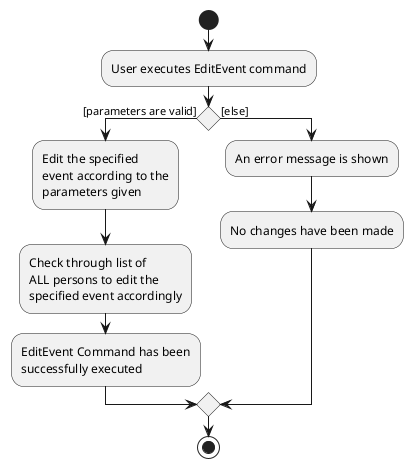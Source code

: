 @startuml
start
:User executes EditEvent command;

'Since the beta syntax does not support placing the condition outside the
'diamond we place it as the true branch instead.

if () then ([parameters are valid])
    :Edit the specified
    event according to the
    parameters given;
    :Check through list of
    ALL persons to edit the
    specified event accordingly;
    :EditEvent Command has been
    successfully executed;
else ([else])
    :An error message is shown;
    :No changes have been made;
endif
stop
@enduml
